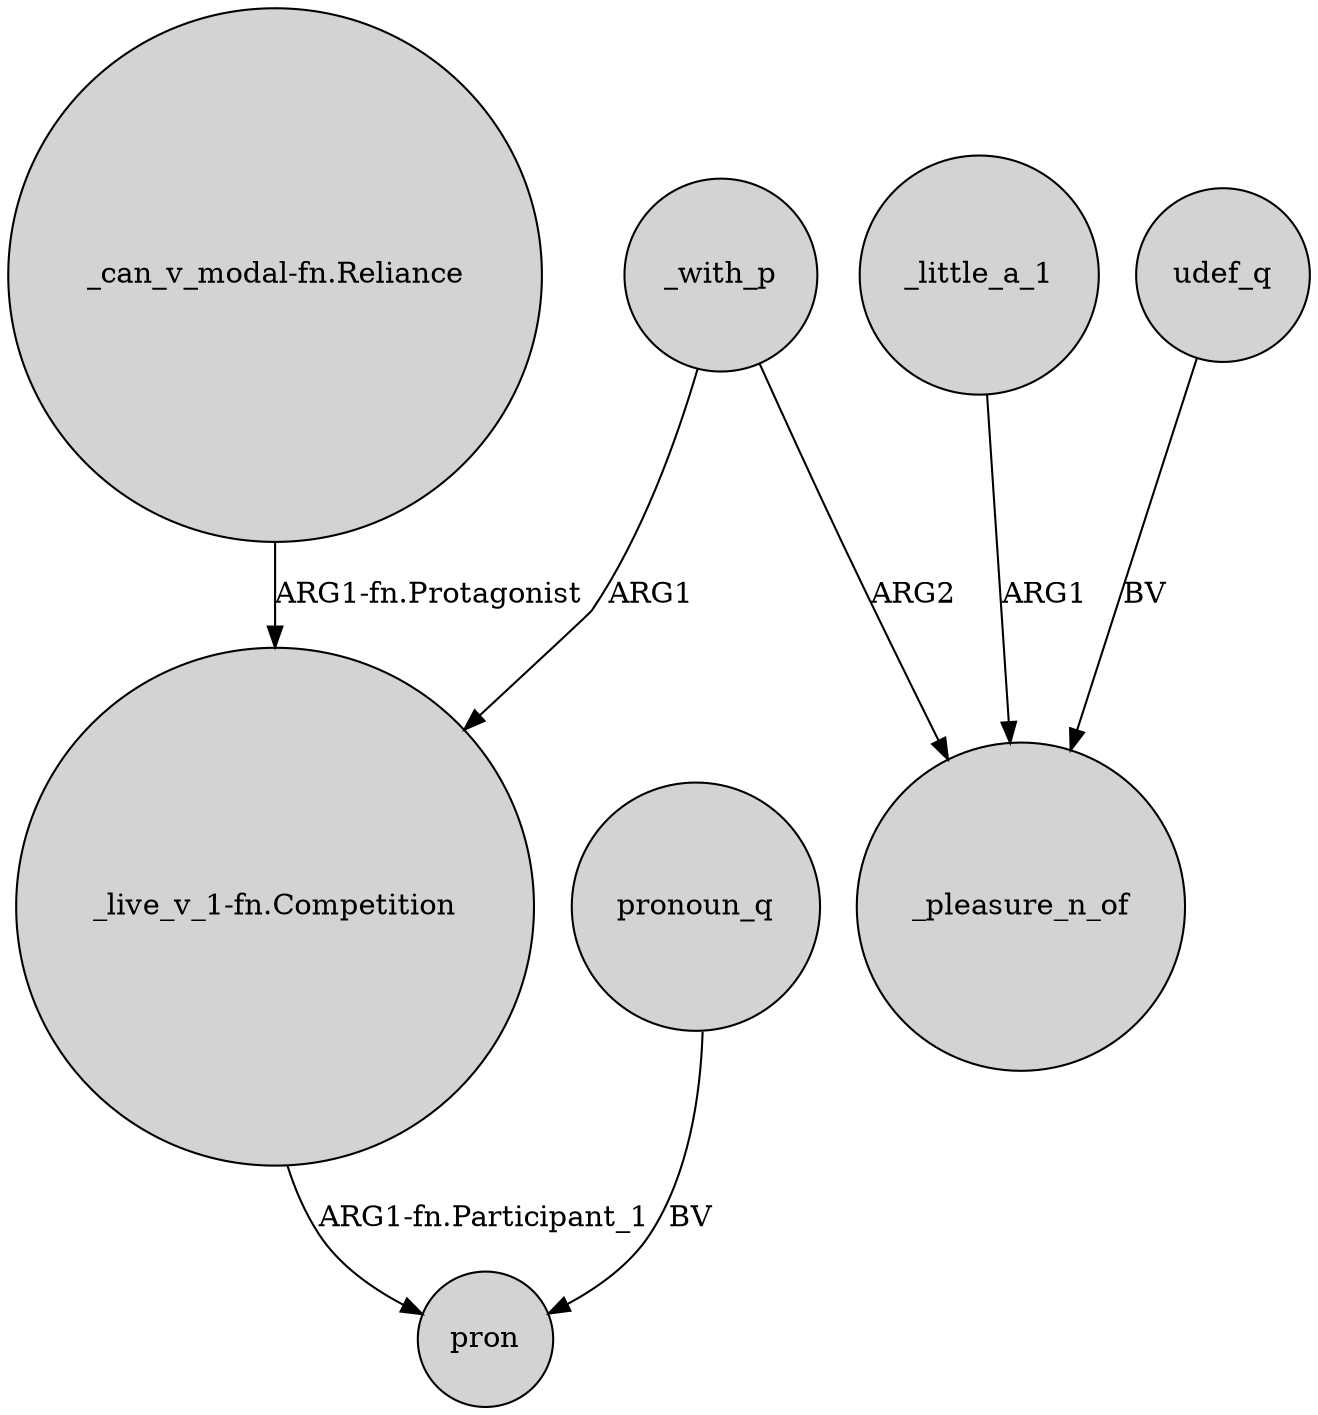 digraph {
	node [shape=circle style=filled]
	"_can_v_modal-fn.Reliance" -> "_live_v_1-fn.Competition" [label="ARG1-fn.Protagonist"]
	_little_a_1 -> _pleasure_n_of [label=ARG1]
	_with_p -> "_live_v_1-fn.Competition" [label=ARG1]
	_with_p -> _pleasure_n_of [label=ARG2]
	"_live_v_1-fn.Competition" -> pron [label="ARG1-fn.Participant_1"]
	udef_q -> _pleasure_n_of [label=BV]
	pronoun_q -> pron [label=BV]
}

